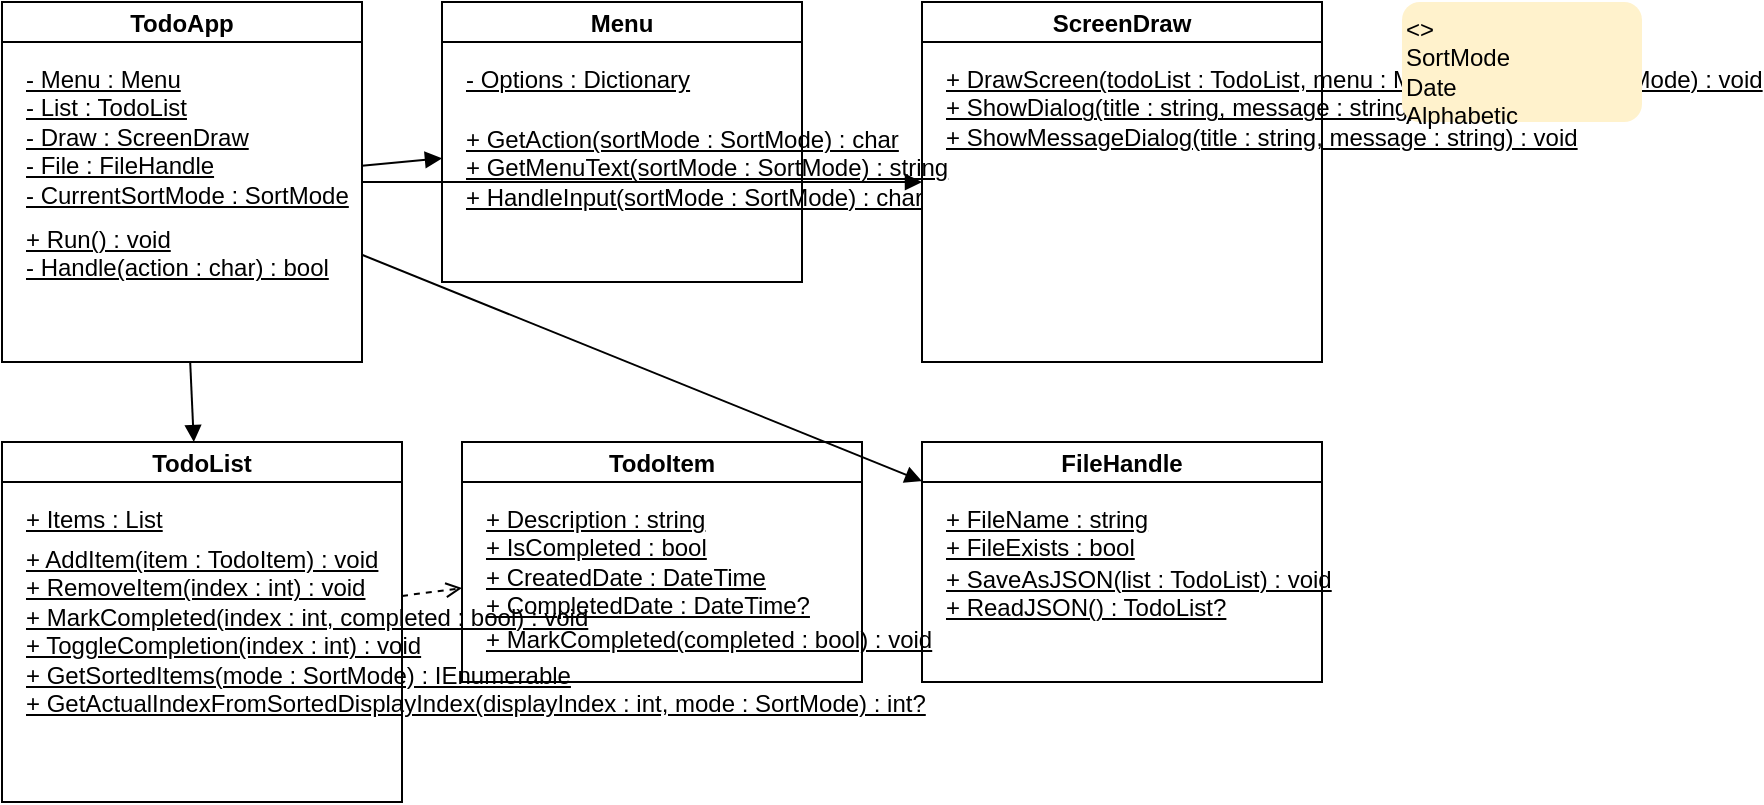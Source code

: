 <mxfile>
  <diagram name="TodoApp UML" id="todoapp-uml">
    <mxGraphModel dx="1000" dy="1000" grid="1" gridSize="10" guides="1" tooltips="1" connect="1" arrows="1" fold="1" page="1" pageScale="1" pageWidth="827" pageHeight="1169" math="0" shadow="0">
      <root>
        <mxCell id="0"/>
        <mxCell id="1" parent="0"/>
        <!-- TodoApp -->
        <mxCell id="2" value="TodoApp" style="swimlane;childLayout=stackLayout;horizontal=1;startSize=20;" vertex="1" parent="1">
          <mxGeometry x="40" y="40" width="180" height="180" as="geometry"/>
        </mxCell>
        <mxCell id="3" value="&lt;u&gt;- Menu : Menu&lt;/u&gt;&#xa;&lt;u&gt;- List : TodoList&lt;/u&gt;&#xa;&lt;u&gt;- Draw : ScreenDraw&lt;/u&gt;&#xa;&lt;u&gt;- File : FileHandle&lt;/u&gt;&#xa;&lt;u&gt;- CurrentSortMode : SortMode&lt;/u&gt;" style="text;html=1;align=left;verticalAlign=top;spacingLeft=10;spacingTop=5;" vertex="1" parent="2">
          <mxGeometry x="0" y="20" width="180" height="80" as="geometry"/>
        </mxCell>
        <mxCell id="4" value="&lt;u&gt;+ Run() : void&lt;/u&gt;&#xa;&lt;u&gt;- Handle(action : char) : bool&lt;/u&gt;" style="text;html=1;align=left;verticalAlign=top;spacingLeft=10;spacingTop=5;" vertex="1" parent="2">
          <mxGeometry x="0" y="100" width="180" height="60" as="geometry"/>
        </mxCell>
        <!-- Menu -->
        <mxCell id="5" value="Menu" style="swimlane;childLayout=stackLayout;horizontal=1;startSize=20;" vertex="1" parent="1">
          <mxGeometry x="260" y="40" width="180" height="140" as="geometry"/>
        </mxCell>
        <mxCell id="6" value="&lt;u&gt;- Options : Dictionary&lt;char, string&gt;&lt;/u&gt;" style="text;html=1;align=left;verticalAlign=top;spacingLeft=10;spacingTop=5;" vertex="1" parent="5">
          <mxGeometry x="0" y="20" width="180" height="30" as="geometry"/>
        </mxCell>
        <mxCell id="7" value="&lt;u&gt;+ GetAction(sortMode : SortMode) : char&lt;/u&gt;&#xa;&lt;u&gt;+ GetMenuText(sortMode : SortMode) : string&lt;/u&gt;&#xa;&lt;u&gt;+ HandleInput(sortMode : SortMode) : char&lt;/u&gt;" style="text;html=1;align=left;verticalAlign=top;spacingLeft=10;spacingTop=5;" vertex="1" parent="5">
          <mxGeometry x="0" y="50" width="180" height="60" as="geometry"/>
        </mxCell>
        <!-- TodoList -->
        <mxCell id="8" value="TodoList" style="swimlane;childLayout=stackLayout;horizontal=1;startSize=20;" vertex="1" parent="1">
          <mxGeometry x="40" y="260" width="200" height="180" as="geometry"/>
        </mxCell>
        <mxCell id="9" value="&lt;u&gt;+ Items : List&lt;TodoItem&gt;&lt;/u&gt;" style="text;html=1;align=left;verticalAlign=top;spacingLeft=10;spacingTop=5;" vertex="1" parent="8">
          <mxGeometry x="0" y="20" width="200" height="20" as="geometry"/>
        </mxCell>
        <mxCell id="10" value="&lt;u&gt;+ AddItem(item : TodoItem) : void&lt;/u&gt;&#xa;&lt;u&gt;+ RemoveItem(index : int) : void&lt;/u&gt;&#xa;&lt;u&gt;+ MarkCompleted(index : int, completed : bool) : void&lt;/u&gt;&#xa;&lt;u&gt;+ ToggleCompletion(index : int) : void&lt;/u&gt;&#xa;&lt;u&gt;+ GetSortedItems(mode : SortMode) : IEnumerable&lt;TodoItem&gt;&lt;/u&gt;&#xa;&lt;u&gt;+ GetActualIndexFromSortedDisplayIndex(displayIndex : int, mode : SortMode) : int?&lt;/u&gt;" style="text;html=1;align=left;verticalAlign=top;spacingLeft=10;spacingTop=5;" vertex="1" parent="8">
          <mxGeometry x="0" y="40" width="200" height="120" as="geometry"/>
        </mxCell>
        <!-- TodoItem -->
        <mxCell id="11" value="TodoItem" style="swimlane;childLayout=stackLayout;horizontal=1;startSize=20;" vertex="1" parent="1">
          <mxGeometry x="270" y="260" width="200" height="120" as="geometry"/>
        </mxCell>
        <mxCell id="12" value="&lt;u&gt;+ Description : string&lt;/u&gt;&#xa;&lt;u&gt;+ IsCompleted : bool&lt;/u&gt;&#xa;&lt;u&gt;+ CreatedDate : DateTime&lt;/u&gt;&#xa;&lt;u&gt;+ CompletedDate : DateTime?&lt;/u&gt;" style="text;html=1;align=left;verticalAlign=top;spacingLeft=10;spacingTop=5;" vertex="1" parent="11">
          <mxGeometry x="0" y="20" width="200" height="60" as="geometry"/>
        </mxCell>
        <mxCell id="13" value="&lt;u&gt;+ MarkCompleted(completed : bool) : void&lt;/u&gt;" style="text;html=1;align=left;verticalAlign=top;spacingLeft=10;spacingTop=5;" vertex="1" parent="11">
          <mxGeometry x="0" y="80" width="200" height="20" as="geometry"/>
        </mxCell>
        <!-- ScreenDraw -->
        <mxCell id="14" value="ScreenDraw" style="swimlane;childLayout=stackLayout;horizontal=1;startSize=20;" vertex="1" parent="1">
          <mxGeometry x="500" y="40" width="200" height="180" as="geometry"/>
        </mxCell>
        <mxCell id="15" value="&lt;u&gt;+ DrawScreen(todoList : TodoList, menu : Menu, sortMode : SortMode) : void&lt;/u&gt;&#xa;&lt;u&gt;+ ShowDialog(title : string, message : string) : string&lt;/u&gt;&#xa;&lt;u&gt;+ ShowMessageDialog(title : string, message : string) : void&lt;/u&gt;" style="text;html=1;align=left;verticalAlign=top;spacingLeft=10;spacingTop=5;" vertex="1" parent="14">
          <mxGeometry x="0" y="20" width="200" height="100" as="geometry"/>
        </mxCell>
        <!-- FileHandle -->
        <mxCell id="16" value="FileHandle" style="swimlane;childLayout=stackLayout;horizontal=1;startSize=20;" vertex="1" parent="1">
          <mxGeometry x="500" y="260" width="200" height="120" as="geometry"/>
        </mxCell>
        <mxCell id="17" value="&lt;u&gt;+ FileName : string&lt;/u&gt;&#xa;&lt;u&gt;+ FileExists : bool&lt;/u&gt;" style="text;html=1;align=left;verticalAlign=top;spacingLeft=10;spacingTop=5;" vertex="1" parent="16">
          <mxGeometry x="0" y="20" width="200" height="30" as="geometry"/>
        </mxCell>
        <mxCell id="18" value="&lt;u&gt;+ SaveAsJSON(list : TodoList) : void&lt;/u&gt;&#xa;&lt;u&gt;+ ReadJSON() : TodoList?&lt;/u&gt;" style="text;html=1;align=left;verticalAlign=top;spacingLeft=10;spacingTop=5;" vertex="1" parent="16">
          <mxGeometry x="0" y="50" width="200" height="40" as="geometry"/>
        </mxCell>
        <!-- Enum SortMode -->
        <mxCell id="19" value="&lt;&lt;enum&gt;&gt;&#xa;SortMode&#xa;Date&#xa;Alphabetic" style="text;html=1;align=left;verticalAlign=top;shape=rectangle;whiteSpace=wrap;rounded=1;fillColor=#fff2cc;" vertex="1" parent="1">
          <mxGeometry x="740" y="40" width="120" height="60" as="geometry"/>
        </mxCell>
        <!-- Relationships -->
        <mxCell id="20" style="endArrow=block;endFill=1;" edge="1" parent="1" source="2" target="5">
          <mxGeometry relative="1" as="geometry"/>
        </mxCell>
        <mxCell id="21" style="endArrow=block;endFill=1;" edge="1" parent="1" source="2" target="8">
          <mxGeometry relative="1" as="geometry"/>
        </mxCell>
        <mxCell id="22" style="endArrow=block;endFill=1;" edge="1" parent="1" source="2" target="14">
          <mxGeometry relative="1" as="geometry"/>
        </mxCell>
        <mxCell id="23" style="endArrow=block;endFill=1;" edge="1" parent="1" source="2" target="16">
          <mxGeometry relative="1" as="geometry"/>
        </mxCell>
        <mxCell id="24" style="endArrow=open;endFill=0;dashed=1;" edge="1" parent="1" source="8" target="11">
          <mxGeometry relative="1" as="geometry"/>
        </mxCell>
      </root>
    </mxGraphModel>
  </diagram>
</mxfile>